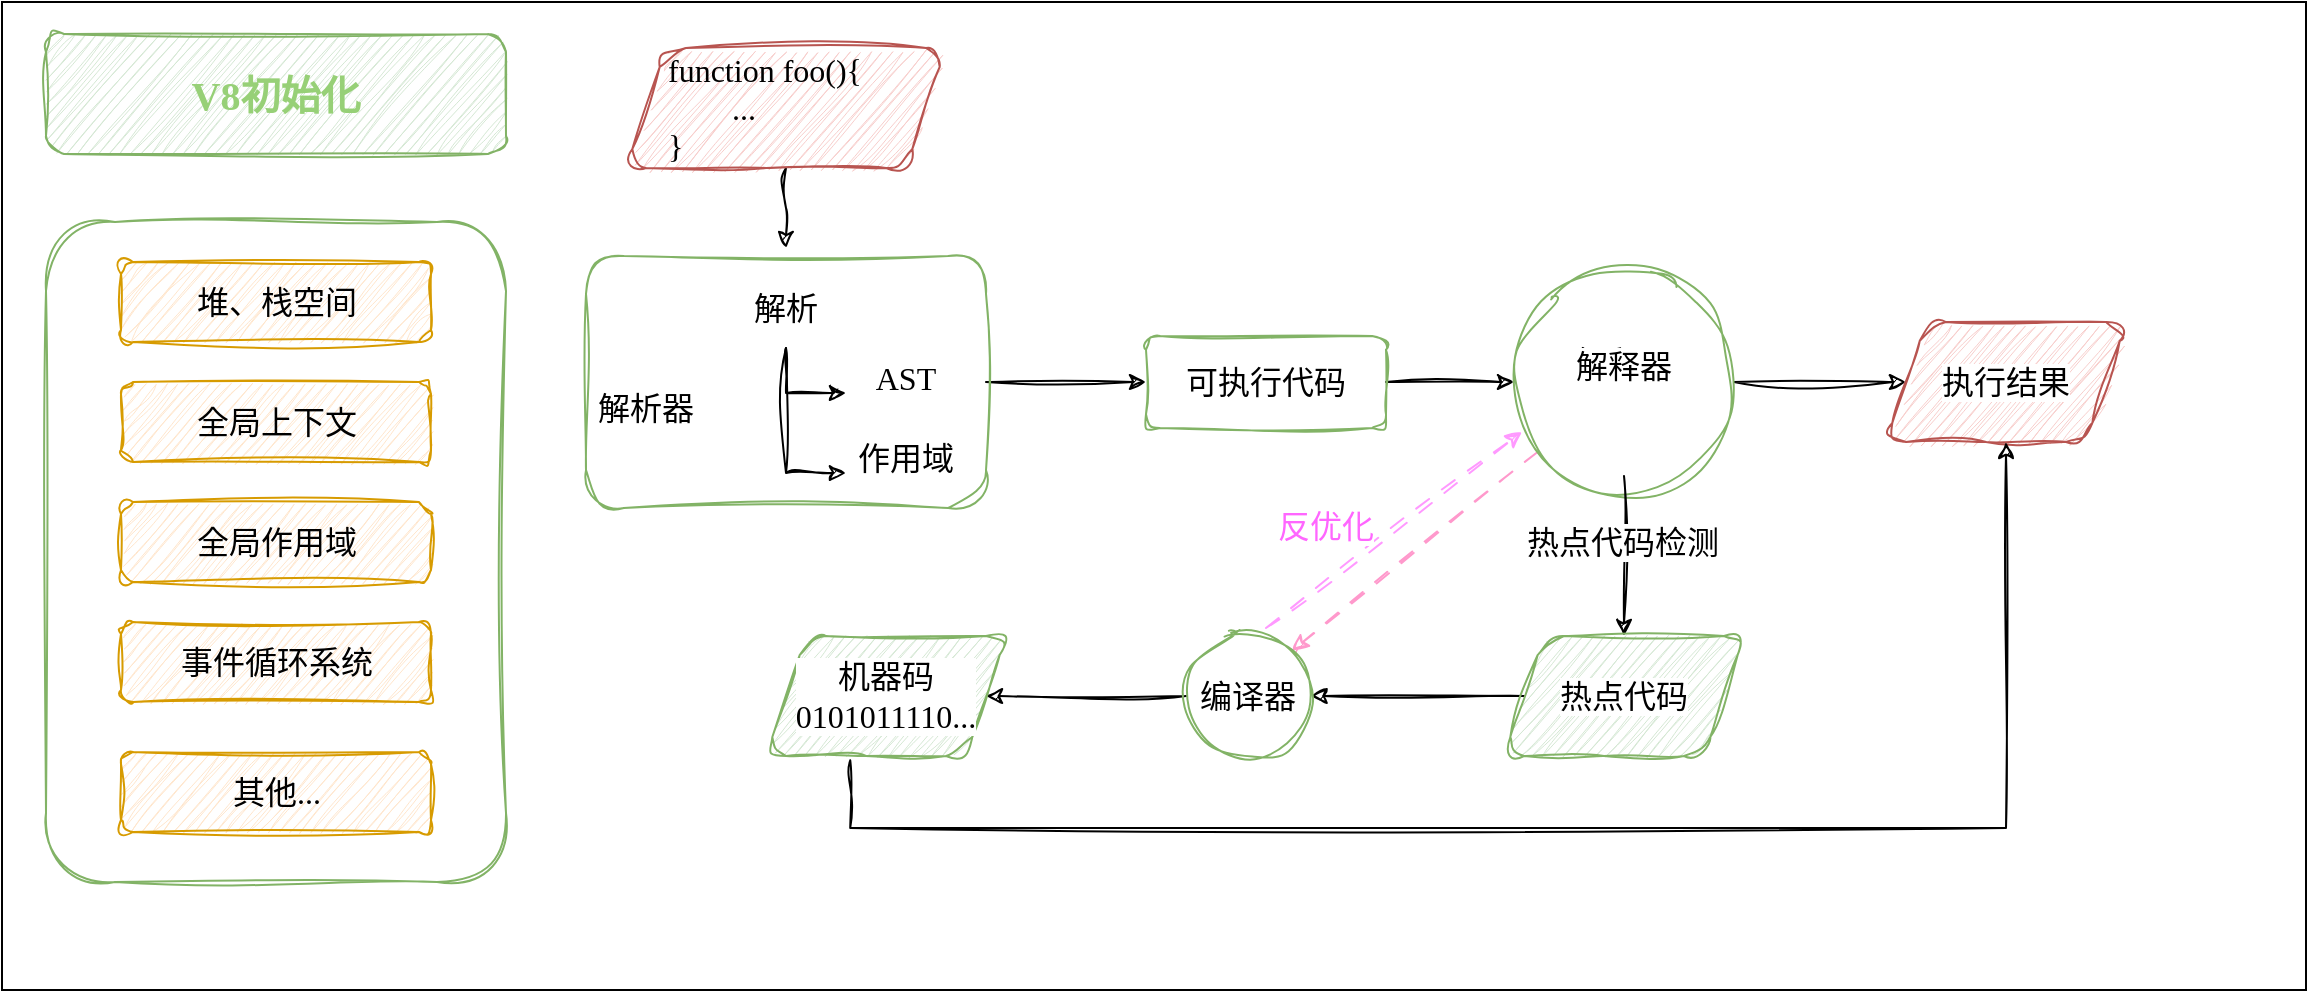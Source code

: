 <mxfile version="24.7.6">
  <diagram name="第 1 页" id="N8yTu8ngsfM2NgkB9GH7">
    <mxGraphModel dx="1420" dy="813" grid="0" gridSize="10" guides="1" tooltips="1" connect="1" arrows="1" fold="1" page="1" pageScale="1" pageWidth="2336" pageHeight="1654" math="0" shadow="0">
      <root>
        <mxCell id="0" />
        <mxCell id="1" parent="0" />
        <mxCell id="8RS-Y_VaHB5oV3ZXM7iS-42" value="" style="group" parent="1" vertex="1" connectable="0">
          <mxGeometry x="85" y="26" width="1138" height="484" as="geometry" />
        </mxCell>
        <mxCell id="3fp7J-1nxwor3pY37bPl-29" value="" style="group;sketch=1;curveFitting=1;jiggle=2;" vertex="1" connectable="0" parent="8RS-Y_VaHB5oV3ZXM7iS-42">
          <mxGeometry x="-22" y="-16" width="1152" height="494" as="geometry" />
        </mxCell>
        <mxCell id="3fp7J-1nxwor3pY37bPl-28" value="" style="rounded=0;whiteSpace=wrap;html=1;" vertex="1" parent="3fp7J-1nxwor3pY37bPl-29">
          <mxGeometry width="1152" height="494" as="geometry" />
        </mxCell>
        <mxCell id="8RS-Y_VaHB5oV3ZXM7iS-1" value="&lt;b style=&quot;font-size: 20px;&quot;&gt;V8初始化&lt;/b&gt;" style="rounded=1;whiteSpace=wrap;html=1;sketch=1;curveFitting=1;jiggle=2;fontSize=20;fontFamily=ZCOOL KuaiLe;fontSource=https%3A%2F%2Ffonts.googleapis.com%2Fcss%3Ffamily%3DZCOOL%2BKuaiLe;fillColor=#d5e8d4;strokeColor=#82b366;fontStyle=0;fontColor=#97D077;" parent="3fp7J-1nxwor3pY37bPl-29" vertex="1">
          <mxGeometry x="22" y="16" width="230" height="60" as="geometry" />
        </mxCell>
        <mxCell id="8RS-Y_VaHB5oV3ZXM7iS-2" value="" style="rounded=1;whiteSpace=wrap;html=1;sketch=1;curveFitting=1;jiggle=2;fontSize=16;fontFamily=ZCOOL KuaiLe;fontSource=https%3A%2F%2Ffonts.googleapis.com%2Fcss%3Ffamily%3DZCOOL%2BKuaiLe;fontStyle=0;fillColor=none;strokeColor=#82b366;" parent="3fp7J-1nxwor3pY37bPl-29" vertex="1">
          <mxGeometry x="22" y="110" width="230" height="330" as="geometry" />
        </mxCell>
        <mxCell id="8RS-Y_VaHB5oV3ZXM7iS-4" value="堆、栈空间" style="rounded=1;whiteSpace=wrap;html=1;sketch=1;curveFitting=1;jiggle=2;fontSize=16;fontFamily=ZCOOL KuaiLe;fontSource=https%3A%2F%2Ffonts.googleapis.com%2Fcss%3Ffamily%3DZCOOL%2BKuaiLe;fillColor=#ffe6cc;strokeColor=#d79b00;fontStyle=0" parent="3fp7J-1nxwor3pY37bPl-29" vertex="1">
          <mxGeometry x="59.5" y="130" width="155" height="40" as="geometry" />
        </mxCell>
        <mxCell id="8RS-Y_VaHB5oV3ZXM7iS-5" value="全局上下文" style="rounded=1;whiteSpace=wrap;html=1;sketch=1;curveFitting=1;jiggle=2;fontSize=16;fontFamily=ZCOOL KuaiLe;fontSource=https%3A%2F%2Ffonts.googleapis.com%2Fcss%3Ffamily%3DZCOOL%2BKuaiLe;fillColor=#ffe6cc;strokeColor=#d79b00;fontStyle=0" parent="3fp7J-1nxwor3pY37bPl-29" vertex="1">
          <mxGeometry x="59.5" y="190" width="155" height="40" as="geometry" />
        </mxCell>
        <mxCell id="8RS-Y_VaHB5oV3ZXM7iS-6" value="全局作用域" style="rounded=1;whiteSpace=wrap;html=1;sketch=1;curveFitting=1;jiggle=2;fontSize=16;fontFamily=ZCOOL KuaiLe;fontSource=https%3A%2F%2Ffonts.googleapis.com%2Fcss%3Ffamily%3DZCOOL%2BKuaiLe;fillColor=#ffe6cc;strokeColor=#d79b00;fontStyle=0" parent="3fp7J-1nxwor3pY37bPl-29" vertex="1">
          <mxGeometry x="59.5" y="250" width="155" height="40" as="geometry" />
        </mxCell>
        <mxCell id="8RS-Y_VaHB5oV3ZXM7iS-7" value="事件循环系统" style="rounded=1;whiteSpace=wrap;html=1;sketch=1;curveFitting=1;jiggle=2;fontSize=16;fontFamily=ZCOOL KuaiLe;fontSource=https%3A%2F%2Ffonts.googleapis.com%2Fcss%3Ffamily%3DZCOOL%2BKuaiLe;fillColor=#ffe6cc;strokeColor=#d79b00;fontStyle=0" parent="3fp7J-1nxwor3pY37bPl-29" vertex="1">
          <mxGeometry x="59.5" y="310" width="155" height="40" as="geometry" />
        </mxCell>
        <mxCell id="8RS-Y_VaHB5oV3ZXM7iS-8" value="其他..." style="rounded=1;whiteSpace=wrap;html=1;sketch=1;curveFitting=1;jiggle=2;fontSize=16;fontFamily=ZCOOL KuaiLe;fontSource=https%3A%2F%2Ffonts.googleapis.com%2Fcss%3Ffamily%3DZCOOL%2BKuaiLe;fillColor=#ffe6cc;strokeColor=#d79b00;fontStyle=0" parent="3fp7J-1nxwor3pY37bPl-29" vertex="1">
          <mxGeometry x="59.5" y="375" width="155" height="40" as="geometry" />
        </mxCell>
        <mxCell id="8RS-Y_VaHB5oV3ZXM7iS-10" style="edgeStyle=orthogonalEdgeStyle;rounded=0;orthogonalLoop=1;jettySize=auto;html=1;fontFamily=ZCOOL KuaiLe;fontSource=https%3A%2F%2Ffonts.googleapis.com%2Fcss%3Ffamily%3DZCOOL%2BKuaiLe;fontSize=16;fontColor=default;fontStyle=0;sketch=1;curveFitting=1;jiggle=2;" parent="3fp7J-1nxwor3pY37bPl-29" source="8RS-Y_VaHB5oV3ZXM7iS-9" edge="1">
          <mxGeometry relative="1" as="geometry">
            <mxPoint x="392" y="123" as="targetPoint" />
          </mxGeometry>
        </mxCell>
        <mxCell id="8RS-Y_VaHB5oV3ZXM7iS-9" value="function foo(){&lt;br&gt;&lt;span style=&quot;white-space: pre;&quot;&gt;&#x9;&lt;/span&gt;...&lt;div&gt;}&lt;/div&gt;" style="shape=parallelogram;perimeter=parallelogramPerimeter;whiteSpace=wrap;html=1;fixedSize=1;rounded=1;sketch=1;jiggle=2;curveFitting=1;strokeColor=#b85450;align=left;verticalAlign=middle;fontFamily=ZCOOL KuaiLe;fontSource=https%3A%2F%2Ffonts.googleapis.com%2Fcss%3Ffamily%3DZCOOL%2BKuaiLe;fontSize=16;fontStyle=0;fillColor=#f8cecc;spacingLeft=19;" parent="3fp7J-1nxwor3pY37bPl-29" vertex="1">
          <mxGeometry x="312" y="23" width="160" height="60" as="geometry" />
        </mxCell>
        <mxCell id="8RS-Y_VaHB5oV3ZXM7iS-19" style="edgeStyle=orthogonalEdgeStyle;shape=connector;rounded=0;sketch=1;jiggle=2;curveFitting=1;orthogonalLoop=1;jettySize=auto;html=1;entryX=0;entryY=0.5;entryDx=0;entryDy=0;strokeColor=default;align=center;verticalAlign=middle;fontFamily=ZCOOL KuaiLe;fontSource=https%3A%2F%2Ffonts.googleapis.com%2Fcss%3Ffamily%3DZCOOL%2BKuaiLe;fontSize=16;fontColor=default;fontStyle=0;labelBackgroundColor=default;endArrow=classic;" parent="3fp7J-1nxwor3pY37bPl-29" source="8RS-Y_VaHB5oV3ZXM7iS-11" target="8RS-Y_VaHB5oV3ZXM7iS-18" edge="1">
          <mxGeometry relative="1" as="geometry" />
        </mxCell>
        <mxCell id="8RS-Y_VaHB5oV3ZXM7iS-11" value="" style="rounded=1;whiteSpace=wrap;html=1;sketch=1;jiggle=2;curveFitting=1;strokeColor=#82b366;align=center;verticalAlign=middle;fontFamily=ZCOOL KuaiLe;fontSource=https%3A%2F%2Ffonts.googleapis.com%2Fcss%3Ffamily%3DZCOOL%2BKuaiLe;fontSize=16;fontColor=default;fontStyle=0;labelBackgroundColor=default;fillColor=none;" parent="3fp7J-1nxwor3pY37bPl-29" vertex="1">
          <mxGeometry x="292" y="127" width="200" height="126" as="geometry" />
        </mxCell>
        <mxCell id="8RS-Y_VaHB5oV3ZXM7iS-12" value="解析器" style="text;html=1;align=center;verticalAlign=middle;whiteSpace=wrap;rounded=0;fontFamily=ZCOOL KuaiLe;fontSource=https%3A%2F%2Ffonts.googleapis.com%2Fcss%3Ffamily%3DZCOOL%2BKuaiLe;fontSize=16;fontColor=default;fontStyle=0;labelBackgroundColor=default;" parent="3fp7J-1nxwor3pY37bPl-29" vertex="1">
          <mxGeometry x="292" y="183" width="60" height="40" as="geometry" />
        </mxCell>
        <mxCell id="8RS-Y_VaHB5oV3ZXM7iS-13" value="AST" style="text;html=1;align=center;verticalAlign=middle;whiteSpace=wrap;rounded=0;fontFamily=ZCOOL KuaiLe;fontSource=https%3A%2F%2Ffonts.googleapis.com%2Fcss%3Ffamily%3DZCOOL%2BKuaiLe;fontSize=16;fontColor=default;fontStyle=0;labelBackgroundColor=default;" parent="3fp7J-1nxwor3pY37bPl-29" vertex="1">
          <mxGeometry x="422" y="173" width="60" height="30" as="geometry" />
        </mxCell>
        <mxCell id="8RS-Y_VaHB5oV3ZXM7iS-14" value="作用域" style="text;html=1;align=center;verticalAlign=middle;whiteSpace=wrap;rounded=0;fontFamily=ZCOOL KuaiLe;fontSource=https%3A%2F%2Ffonts.googleapis.com%2Fcss%3Ffamily%3DZCOOL%2BKuaiLe;fontSize=16;fontColor=default;fontStyle=0;labelBackgroundColor=default;" parent="3fp7J-1nxwor3pY37bPl-29" vertex="1">
          <mxGeometry x="422" y="213" width="60" height="30" as="geometry" />
        </mxCell>
        <mxCell id="8RS-Y_VaHB5oV3ZXM7iS-16" style="edgeStyle=orthogonalEdgeStyle;shape=connector;rounded=0;sketch=1;jiggle=2;curveFitting=1;orthogonalLoop=1;jettySize=auto;html=1;entryX=0;entryY=0.75;entryDx=0;entryDy=0;strokeColor=default;align=center;verticalAlign=middle;fontFamily=ZCOOL KuaiLe;fontSource=https%3A%2F%2Ffonts.googleapis.com%2Fcss%3Ffamily%3DZCOOL%2BKuaiLe;fontSize=16;fontColor=default;fontStyle=0;labelBackgroundColor=default;endArrow=classic;" parent="3fp7J-1nxwor3pY37bPl-29" source="8RS-Y_VaHB5oV3ZXM7iS-15" target="8RS-Y_VaHB5oV3ZXM7iS-13" edge="1">
          <mxGeometry relative="1" as="geometry" />
        </mxCell>
        <mxCell id="8RS-Y_VaHB5oV3ZXM7iS-17" style="edgeStyle=orthogonalEdgeStyle;shape=connector;rounded=0;sketch=1;jiggle=2;curveFitting=1;orthogonalLoop=1;jettySize=auto;html=1;entryX=0;entryY=0.75;entryDx=0;entryDy=0;strokeColor=default;align=center;verticalAlign=middle;fontFamily=ZCOOL KuaiLe;fontSource=https%3A%2F%2Ffonts.googleapis.com%2Fcss%3Ffamily%3DZCOOL%2BKuaiLe;fontSize=16;fontColor=default;fontStyle=0;labelBackgroundColor=default;endArrow=classic;" parent="3fp7J-1nxwor3pY37bPl-29" source="8RS-Y_VaHB5oV3ZXM7iS-15" target="8RS-Y_VaHB5oV3ZXM7iS-14" edge="1">
          <mxGeometry relative="1" as="geometry" />
        </mxCell>
        <mxCell id="8RS-Y_VaHB5oV3ZXM7iS-15" value="解析" style="text;html=1;align=center;verticalAlign=middle;whiteSpace=wrap;rounded=0;fontFamily=ZCOOL KuaiLe;fontSource=https%3A%2F%2Ffonts.googleapis.com%2Fcss%3Ffamily%3DZCOOL%2BKuaiLe;fontSize=16;fontColor=default;fontStyle=0;labelBackgroundColor=default;" parent="3fp7J-1nxwor3pY37bPl-29" vertex="1">
          <mxGeometry x="362" y="133" width="60" height="40" as="geometry" />
        </mxCell>
        <mxCell id="8RS-Y_VaHB5oV3ZXM7iS-21" value="" style="edgeStyle=orthogonalEdgeStyle;shape=connector;rounded=0;sketch=1;jiggle=2;curveFitting=1;orthogonalLoop=1;jettySize=auto;html=1;strokeColor=default;align=center;verticalAlign=middle;fontFamily=ZCOOL KuaiLe;fontSource=https%3A%2F%2Ffonts.googleapis.com%2Fcss%3Ffamily%3DZCOOL%2BKuaiLe;fontSize=16;fontColor=default;fontStyle=0;labelBackgroundColor=default;endArrow=classic;" parent="3fp7J-1nxwor3pY37bPl-29" source="8RS-Y_VaHB5oV3ZXM7iS-18" target="8RS-Y_VaHB5oV3ZXM7iS-20" edge="1">
          <mxGeometry relative="1" as="geometry" />
        </mxCell>
        <mxCell id="8RS-Y_VaHB5oV3ZXM7iS-18" value="可执行代码" style="rounded=1;whiteSpace=wrap;html=1;sketch=1;jiggle=2;curveFitting=1;strokeColor=#82b366;align=center;verticalAlign=middle;fontFamily=ZCOOL KuaiLe;fontSource=https%3A%2F%2Ffonts.googleapis.com%2Fcss%3Ffamily%3DZCOOL%2BKuaiLe;fontSize=16;fontColor=default;fontStyle=0;labelBackgroundColor=default;fillColor=none;" parent="3fp7J-1nxwor3pY37bPl-29" vertex="1">
          <mxGeometry x="572" y="167" width="120" height="46" as="geometry" />
        </mxCell>
        <mxCell id="8RS-Y_VaHB5oV3ZXM7iS-23" value="" style="edgeStyle=orthogonalEdgeStyle;shape=connector;rounded=0;sketch=1;jiggle=2;curveFitting=1;orthogonalLoop=1;jettySize=auto;html=1;strokeColor=default;align=center;verticalAlign=middle;fontFamily=ZCOOL KuaiLe;fontSource=https%3A%2F%2Ffonts.googleapis.com%2Fcss%3Ffamily%3DZCOOL%2BKuaiLe;fontSize=16;fontColor=default;fontStyle=0;labelBackgroundColor=default;endArrow=classic;" parent="3fp7J-1nxwor3pY37bPl-29" source="8RS-Y_VaHB5oV3ZXM7iS-20" target="8RS-Y_VaHB5oV3ZXM7iS-22" edge="1">
          <mxGeometry relative="1" as="geometry" />
        </mxCell>
        <mxCell id="8RS-Y_VaHB5oV3ZXM7iS-38" style="shape=connector;rounded=0;orthogonalLoop=1;jettySize=auto;html=1;entryX=1;entryY=0;entryDx=0;entryDy=0;strokeColor=#FF99CC;align=center;verticalAlign=middle;fontFamily=ZCOOL KuaiLe;fontSource=https%3A%2F%2Ffonts.googleapis.com%2Fcss%3Ffamily%3DZCOOL%2BKuaiLe;fontSize=16;fontColor=default;fontStyle=0;labelBackgroundColor=default;endArrow=classic;dashed=1;dashPattern=8 8;sketch=1;curveFitting=1;jiggle=2;" parent="3fp7J-1nxwor3pY37bPl-29" source="8RS-Y_VaHB5oV3ZXM7iS-20" target="8RS-Y_VaHB5oV3ZXM7iS-31" edge="1">
          <mxGeometry relative="1" as="geometry" />
        </mxCell>
        <mxCell id="8RS-Y_VaHB5oV3ZXM7iS-20" value="&#xa;&lt;span style=&quot;color: rgb(0, 0, 0); font-family: &amp;quot;ZCOOL KuaiLe&amp;quot;; font-size: 16px; font-style: normal; font-variant-ligatures: normal; font-variant-caps: normal; font-weight: 400; letter-spacing: normal; orphans: 2; text-align: center; text-indent: 0px; text-transform: none; widows: 2; word-spacing: 0px; -webkit-text-stroke-width: 0px; white-space: normal; background-color: rgb(255, 255, 255); text-decoration-thickness: initial; text-decoration-style: initial; text-decoration-color: initial; display: inline !important; float: none;&quot;&gt;解释器&lt;/span&gt;&#xa;&#xa;" style="ellipse;whiteSpace=wrap;html=1;fontSize=16;fontFamily=ZCOOL KuaiLe;fillColor=none;strokeColor=#82b366;rounded=1;sketch=1;jiggle=2;curveFitting=1;fontSource=https%3A%2F%2Ffonts.googleapis.com%2Fcss%3Ffamily%3DZCOOL%2BKuaiLe;fontStyle=0;labelBackgroundColor=default;" parent="3fp7J-1nxwor3pY37bPl-29" vertex="1">
          <mxGeometry x="756" y="133.5" width="110" height="113" as="geometry" />
        </mxCell>
        <mxCell id="8RS-Y_VaHB5oV3ZXM7iS-22" value="执行结果" style="shape=parallelogram;perimeter=parallelogramPerimeter;whiteSpace=wrap;html=1;fixedSize=1;fontSize=16;fontFamily=ZCOOL KuaiLe;fillColor=#f8cecc;strokeColor=#b85450;rounded=1;sketch=1;jiggle=2;curveFitting=1;fontSource=https%3A%2F%2Ffonts.googleapis.com%2Fcss%3Ffamily%3DZCOOL%2BKuaiLe;fontStyle=0;labelBackgroundColor=default;" parent="3fp7J-1nxwor3pY37bPl-29" vertex="1">
          <mxGeometry x="942" y="160" width="120" height="60" as="geometry" />
        </mxCell>
        <mxCell id="8RS-Y_VaHB5oV3ZXM7iS-25" style="edgeStyle=orthogonalEdgeStyle;shape=connector;rounded=0;sketch=1;jiggle=2;curveFitting=1;orthogonalLoop=1;jettySize=auto;html=1;strokeColor=default;align=center;verticalAlign=middle;fontFamily=ZCOOL KuaiLe;fontSource=https%3A%2F%2Ffonts.googleapis.com%2Fcss%3Ffamily%3DZCOOL%2BKuaiLe;fontSize=16;fontColor=default;fontStyle=0;labelBackgroundColor=default;endArrow=classic;entryX=0.5;entryY=0;entryDx=0;entryDy=0;" parent="3fp7J-1nxwor3pY37bPl-29" source="8RS-Y_VaHB5oV3ZXM7iS-24" target="8RS-Y_VaHB5oV3ZXM7iS-28" edge="1">
          <mxGeometry relative="1" as="geometry">
            <mxPoint x="811.0" y="323" as="targetPoint" />
          </mxGeometry>
        </mxCell>
        <mxCell id="8RS-Y_VaHB5oV3ZXM7iS-26" value="热点代码检测" style="edgeLabel;html=1;align=center;verticalAlign=middle;resizable=0;points=[];rounded=1;sketch=1;jiggle=2;curveFitting=1;strokeColor=#82b366;fontFamily=ZCOOL KuaiLe;fontSource=https%3A%2F%2Ffonts.googleapis.com%2Fcss%3Ffamily%3DZCOOL%2BKuaiLe;fontSize=16;fontColor=default;fontStyle=0;labelBackgroundColor=default;fillColor=#d5e8d4;" parent="8RS-Y_VaHB5oV3ZXM7iS-25" vertex="1" connectable="0">
          <mxGeometry x="-0.179" y="-1" relative="1" as="geometry">
            <mxPoint as="offset" />
          </mxGeometry>
        </mxCell>
        <mxCell id="8RS-Y_VaHB5oV3ZXM7iS-24" value="" style="shape=image;html=1;verticalAlign=top;verticalLabelPosition=bottom;labelBackgroundColor=#ffffff;imageAspect=0;aspect=fixed;image=https://cdn4.iconfinder.com/data/icons/social-media-and-logos-12/32/Logo_reddit_robot-128.png;rounded=1;strokeColor=#82b366;align=center;fontFamily=ZCOOL KuaiLe;fontSource=https%3A%2F%2Ffonts.googleapis.com%2Fcss%3Ffamily%3DZCOOL%2BKuaiLe;fontSize=16;fontColor=#66B2FF;fontStyle=0;fillColor=#d5e8d4;sketch=1;curveFitting=1;jiggle=2;" parent="3fp7J-1nxwor3pY37bPl-29" vertex="1">
          <mxGeometry x="792" y="199" width="38" height="38" as="geometry" />
        </mxCell>
        <mxCell id="8RS-Y_VaHB5oV3ZXM7iS-29" style="edgeStyle=orthogonalEdgeStyle;shape=connector;rounded=0;sketch=1;jiggle=2;curveFitting=1;orthogonalLoop=1;jettySize=auto;html=1;strokeColor=default;align=center;verticalAlign=middle;fontFamily=ZCOOL KuaiLe;fontSource=https%3A%2F%2Ffonts.googleapis.com%2Fcss%3Ffamily%3DZCOOL%2BKuaiLe;fontSize=16;fontColor=default;fontStyle=0;labelBackgroundColor=default;endArrow=classic;" parent="3fp7J-1nxwor3pY37bPl-29" source="8RS-Y_VaHB5oV3ZXM7iS-28" target="8RS-Y_VaHB5oV3ZXM7iS-31" edge="1">
          <mxGeometry relative="1" as="geometry">
            <mxPoint x="702" y="363" as="targetPoint" />
          </mxGeometry>
        </mxCell>
        <mxCell id="8RS-Y_VaHB5oV3ZXM7iS-28" value="热点代码" style="shape=parallelogram;perimeter=parallelogramPerimeter;whiteSpace=wrap;html=1;fixedSize=1;rounded=1;sketch=1;jiggle=2;curveFitting=1;strokeColor=#82b366;align=center;verticalAlign=middle;fontFamily=ZCOOL KuaiLe;fontSource=https%3A%2F%2Ffonts.googleapis.com%2Fcss%3Ffamily%3DZCOOL%2BKuaiLe;fontSize=16;fontColor=default;fontStyle=0;labelBackgroundColor=default;fillColor=#d5e8d4;" parent="3fp7J-1nxwor3pY37bPl-29" vertex="1">
          <mxGeometry x="751" y="317" width="120" height="60" as="geometry" />
        </mxCell>
        <mxCell id="8RS-Y_VaHB5oV3ZXM7iS-30" value="解释器" style="text;html=1;align=center;verticalAlign=middle;whiteSpace=wrap;rounded=0;fontFamily=ZCOOL KuaiLe;fontSource=https%3A%2F%2Ffonts.googleapis.com%2Fcss%3Ffamily%3DZCOOL%2BKuaiLe;fontSize=16;fontColor=default;fontStyle=0;labelBackgroundColor=default;" parent="3fp7J-1nxwor3pY37bPl-29" vertex="1">
          <mxGeometry x="781" y="167" width="60" height="30" as="geometry" />
        </mxCell>
        <mxCell id="8RS-Y_VaHB5oV3ZXM7iS-33" style="edgeStyle=orthogonalEdgeStyle;shape=connector;rounded=0;sketch=1;jiggle=2;curveFitting=1;orthogonalLoop=1;jettySize=auto;html=1;strokeColor=default;align=center;verticalAlign=middle;fontFamily=ZCOOL KuaiLe;fontSource=https%3A%2F%2Ffonts.googleapis.com%2Fcss%3Ffamily%3DZCOOL%2BKuaiLe;fontSize=16;fontColor=default;fontStyle=0;labelBackgroundColor=default;endArrow=classic;" parent="3fp7J-1nxwor3pY37bPl-29" source="8RS-Y_VaHB5oV3ZXM7iS-31" target="8RS-Y_VaHB5oV3ZXM7iS-32" edge="1">
          <mxGeometry relative="1" as="geometry" />
        </mxCell>
        <mxCell id="8RS-Y_VaHB5oV3ZXM7iS-31" value="编译器" style="ellipse;whiteSpace=wrap;html=1;fontSize=16;fontFamily=ZCOOL KuaiLe;fillColor=none;strokeColor=#82b366;rounded=1;sketch=1;jiggle=2;curveFitting=1;fontSource=https%3A%2F%2Ffonts.googleapis.com%2Fcss%3Ffamily%3DZCOOL%2BKuaiLe;fontStyle=0;labelBackgroundColor=default;" parent="3fp7J-1nxwor3pY37bPl-29" vertex="1">
          <mxGeometry x="592" y="315" width="62.3" height="64" as="geometry" />
        </mxCell>
        <mxCell id="8RS-Y_VaHB5oV3ZXM7iS-34" style="edgeStyle=orthogonalEdgeStyle;shape=connector;rounded=0;sketch=1;jiggle=2;curveFitting=1;orthogonalLoop=1;jettySize=auto;html=1;entryX=0.5;entryY=1;entryDx=0;entryDy=0;strokeColor=default;align=center;verticalAlign=middle;fontFamily=ZCOOL KuaiLe;fontSource=https%3A%2F%2Ffonts.googleapis.com%2Fcss%3Ffamily%3DZCOOL%2BKuaiLe;fontSize=16;fontColor=default;fontStyle=0;labelBackgroundColor=default;endArrow=classic;exitX=0.351;exitY=1.036;exitDx=0;exitDy=0;exitPerimeter=0;" parent="3fp7J-1nxwor3pY37bPl-29" source="8RS-Y_VaHB5oV3ZXM7iS-32" target="8RS-Y_VaHB5oV3ZXM7iS-22" edge="1">
          <mxGeometry relative="1" as="geometry">
            <Array as="points">
              <mxPoint x="424" y="413" />
              <mxPoint x="1002" y="413" />
            </Array>
          </mxGeometry>
        </mxCell>
        <mxCell id="8RS-Y_VaHB5oV3ZXM7iS-32" value="机器码&lt;div&gt;0101011110...&lt;/div&gt;" style="shape=parallelogram;perimeter=parallelogramPerimeter;whiteSpace=wrap;html=1;fixedSize=1;rounded=1;sketch=1;jiggle=2;curveFitting=1;strokeColor=#82b366;align=center;verticalAlign=middle;fontFamily=ZCOOL KuaiLe;fontSource=https%3A%2F%2Ffonts.googleapis.com%2Fcss%3Ffamily%3DZCOOL%2BKuaiLe;fontSize=16;fontColor=default;fontStyle=0;labelBackgroundColor=default;fillColor=#d5e8d4;" parent="3fp7J-1nxwor3pY37bPl-29" vertex="1">
          <mxGeometry x="382" y="317" width="120" height="60" as="geometry" />
        </mxCell>
        <mxCell id="8RS-Y_VaHB5oV3ZXM7iS-39" style="shape=connector;rounded=0;orthogonalLoop=1;jettySize=auto;html=1;entryX=0.036;entryY=0.721;entryDx=0;entryDy=0;entryPerimeter=0;strokeColor=#FF99FF;align=center;verticalAlign=middle;fontFamily=ZCOOL KuaiLe;fontSource=https%3A%2F%2Ffonts.googleapis.com%2Fcss%3Ffamily%3DZCOOL%2BKuaiLe;fontSize=16;fontColor=default;fontStyle=0;labelBackgroundColor=default;endArrow=classic;dashed=1;dashPattern=8 8;sketch=1;curveFitting=1;jiggle=2;" parent="3fp7J-1nxwor3pY37bPl-29" target="8RS-Y_VaHB5oV3ZXM7iS-20" edge="1">
          <mxGeometry relative="1" as="geometry">
            <mxPoint x="632" y="313" as="sourcePoint" />
          </mxGeometry>
        </mxCell>
        <mxCell id="8RS-Y_VaHB5oV3ZXM7iS-40" value="反优化" style="text;html=1;align=center;verticalAlign=middle;whiteSpace=wrap;rounded=0;fontFamily=ZCOOL KuaiLe;fontSource=https%3A%2F%2Ffonts.googleapis.com%2Fcss%3Ffamily%3DZCOOL%2BKuaiLe;fontSize=16;fontColor=#FF66FF;fontStyle=0;labelBackgroundColor=default;" parent="3fp7J-1nxwor3pY37bPl-29" vertex="1">
          <mxGeometry x="632" y="246.5" width="60" height="30" as="geometry" />
        </mxCell>
      </root>
    </mxGraphModel>
  </diagram>
</mxfile>
